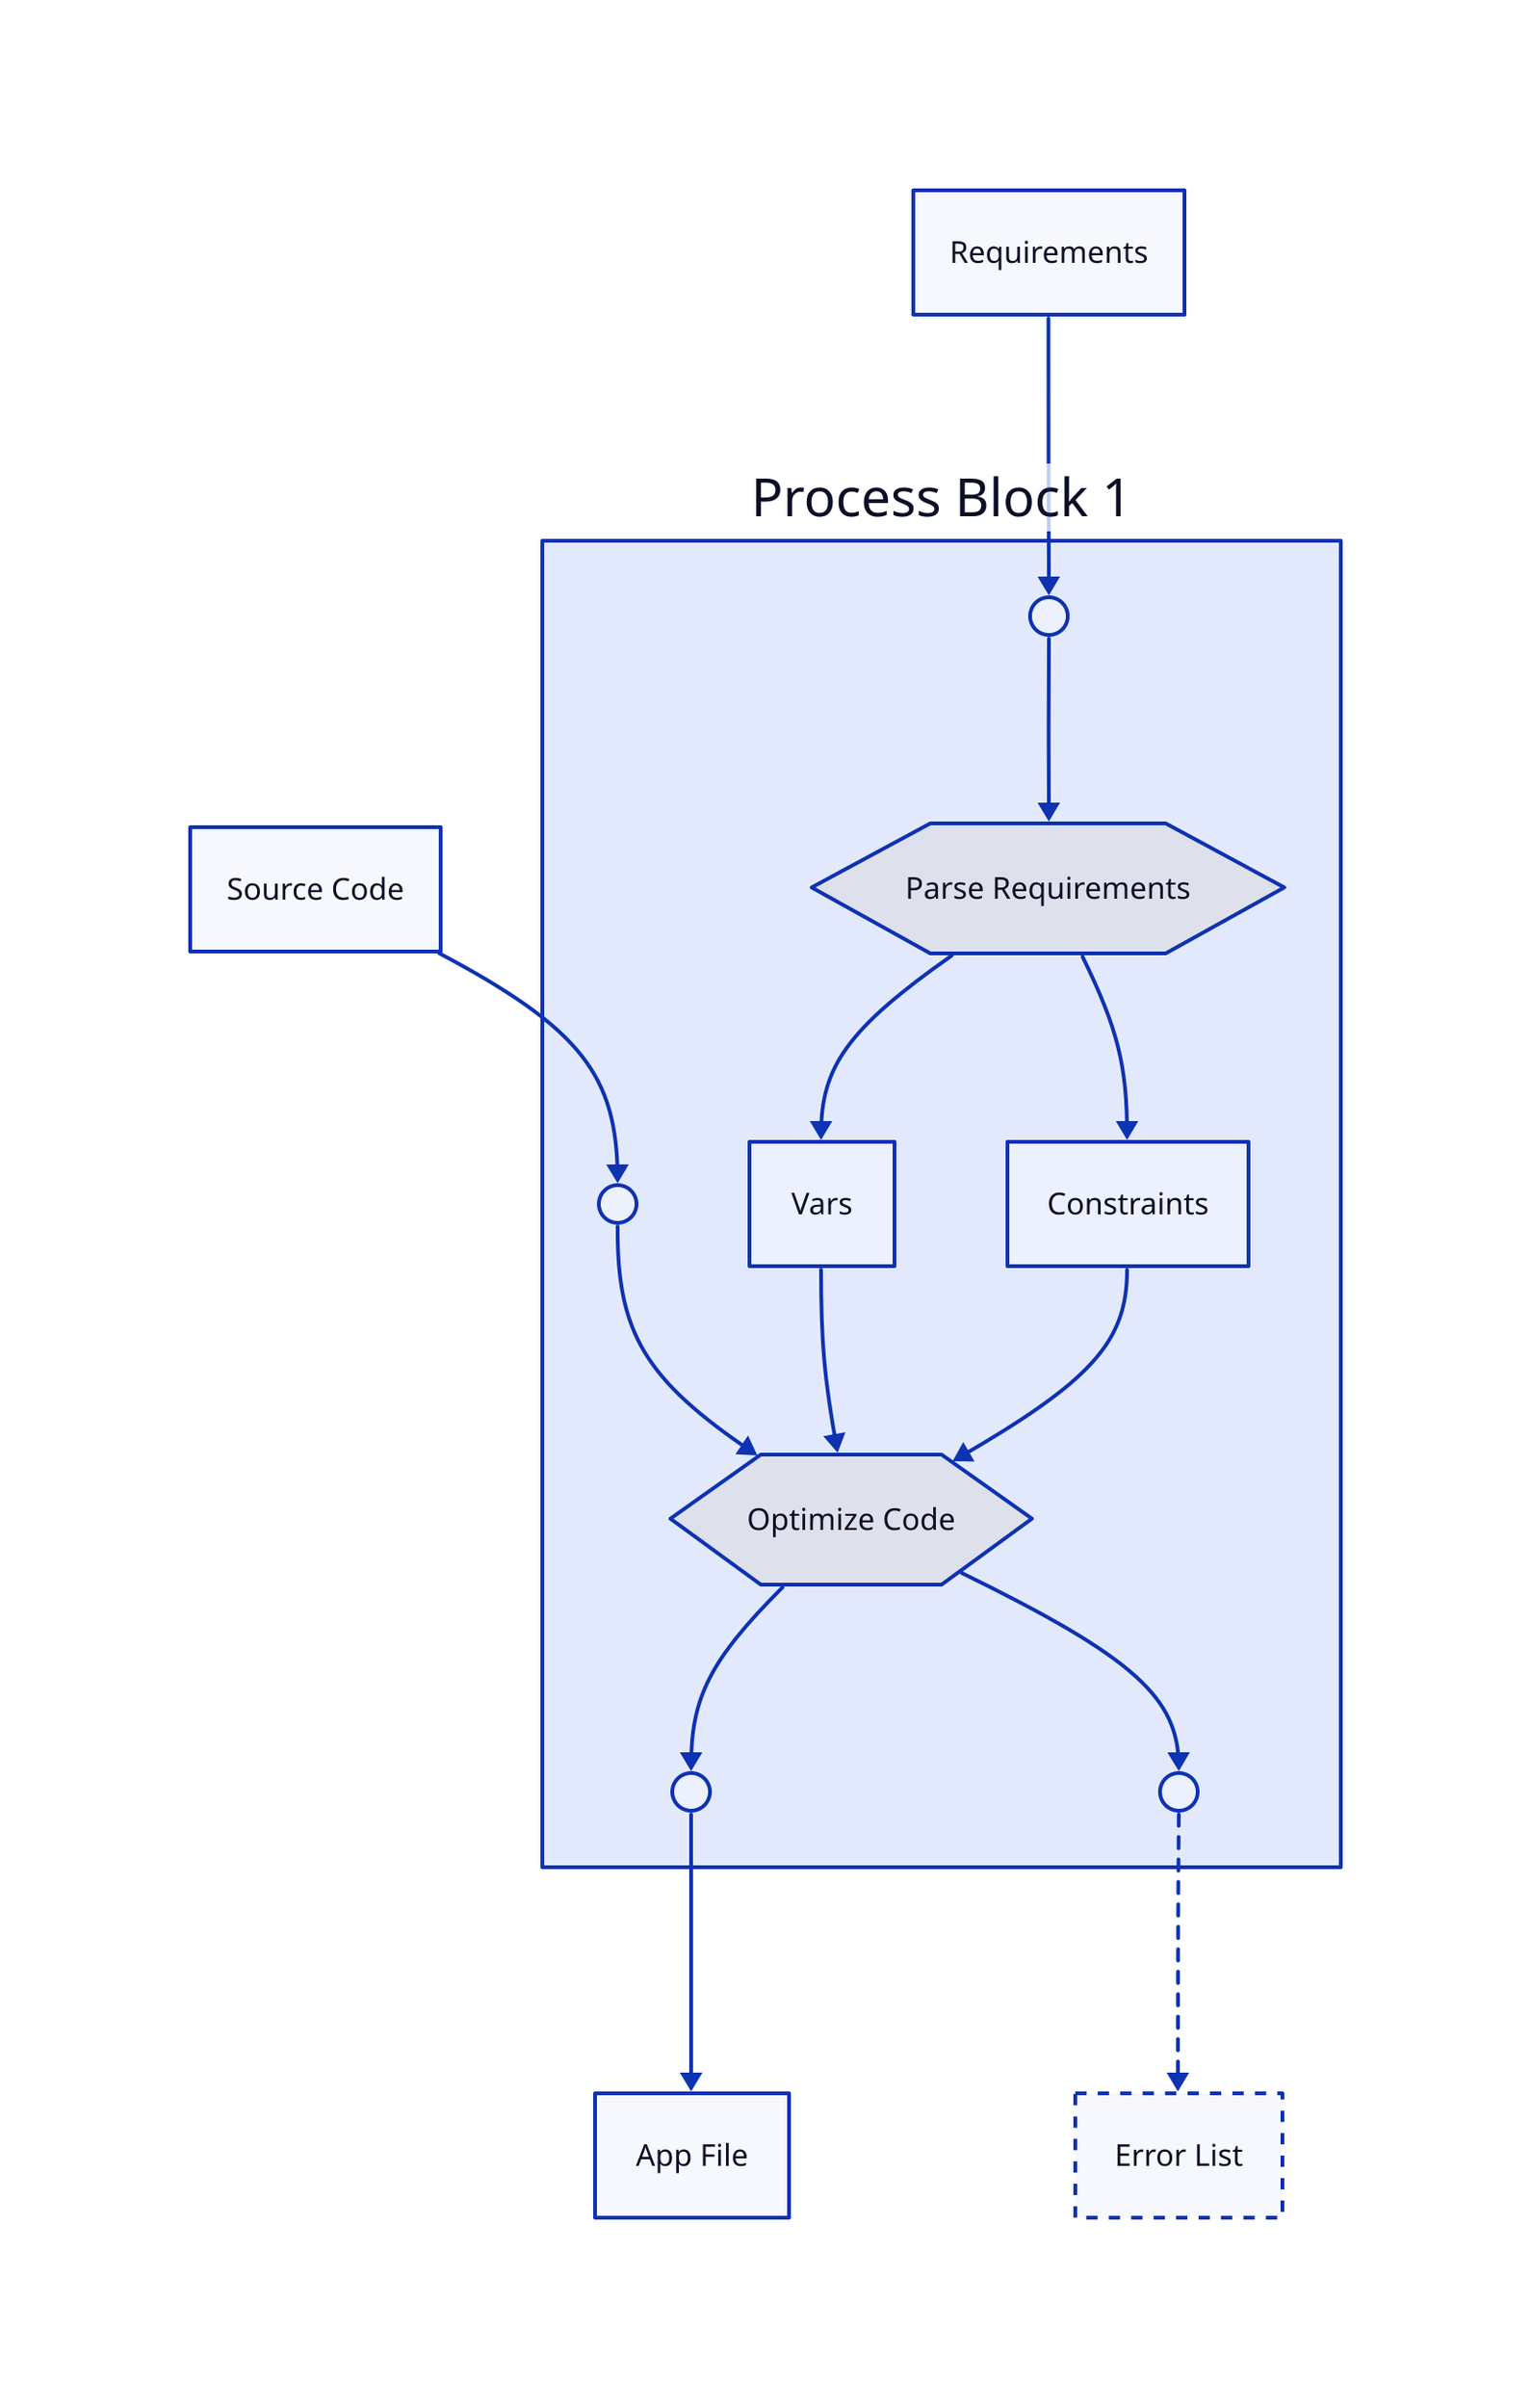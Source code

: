 vars: {
  d2-config: {
     theme-id: 1
  }
}
D3: Requirements
D4: Source Code
D5: App File
D6: Error List
block1: {
    label: Process Block 1
    A1: "" {
        shape: Circle
        width: 20
        height: 20
    }
    A2: "" {
        shape: Circle
        width: 20
        height: 20
    }
    P2: Parse Requirements
    P2.shape: Hexagon
    D8: Vars
    D9: Constraints
    P3: Optimize Code
    P3.shape: Hexagon
    A1 -> P2
    A2 -> P3
    P2 -> D8
    P2 -> D9
    D8 -> P3
    D9 -> P3
    O1: "" {
        shape: Circle
        width: 20
        height: 20
    }
    O2: "" {
        shape: Circle
        width: 20
        height: 20
    }
    P3 -> O1
    P3 -> O2
}

D3 -> block1.A1
D4 -> block1.A2
block1.O1 -> D5
block1.O2 -> D6 {style: {stroke-dash: 3}}
D6.style.stroke-dash: 3
